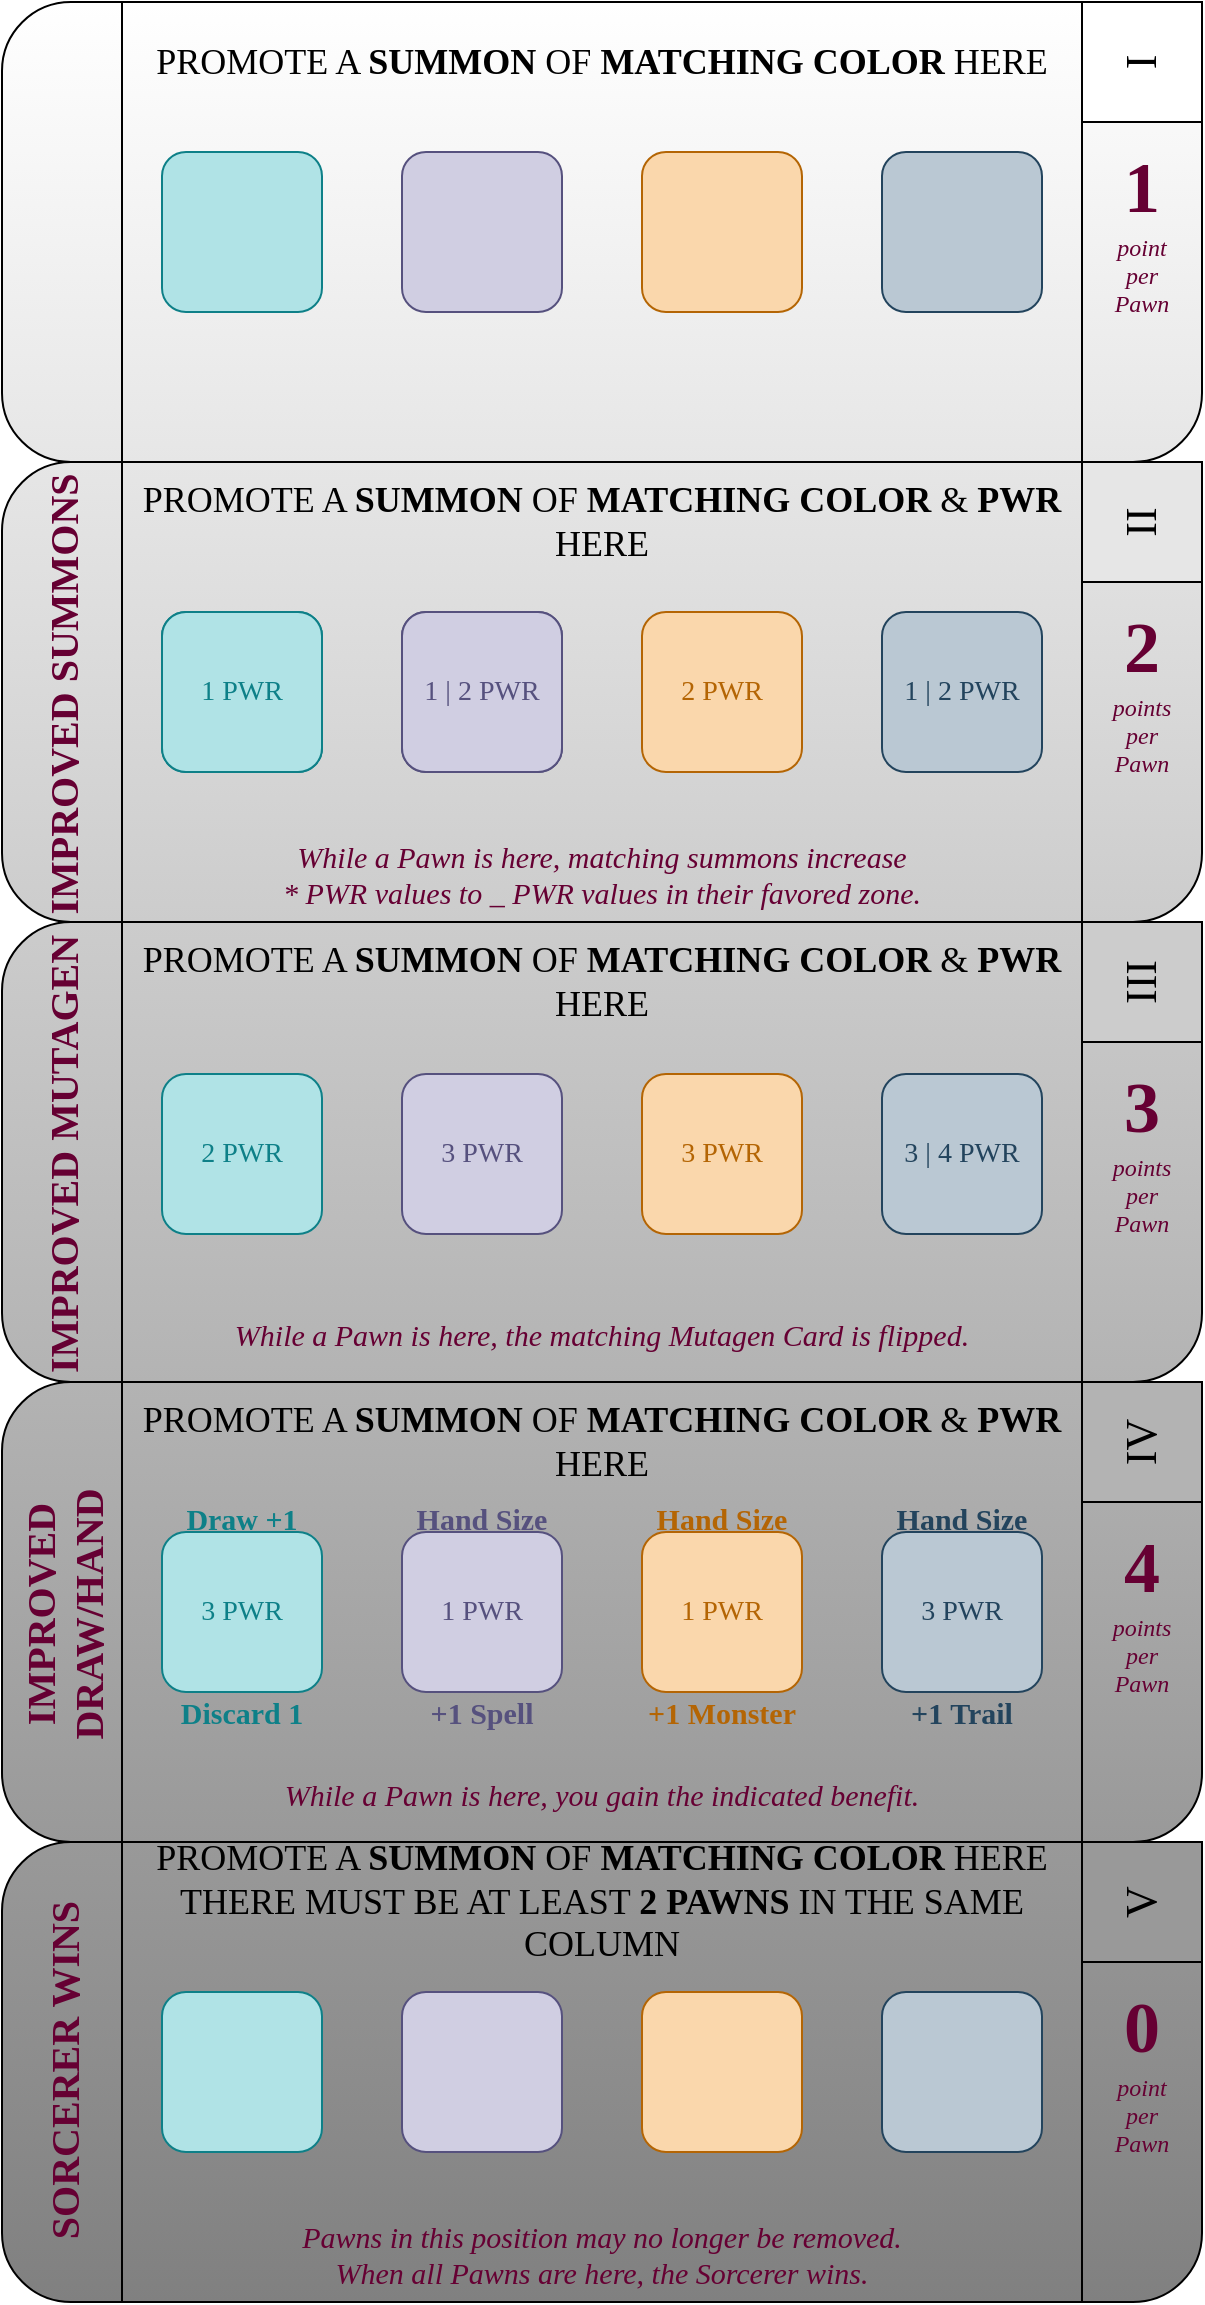 <mxfile version="20.4.0" type="github">
  <diagram id="prtHgNgQTEPvFCAcTncT" name="Page-1">
    <mxGraphModel dx="1248" dy="592" grid="1" gridSize="10" guides="1" tooltips="1" connect="1" arrows="1" fold="1" page="1" pageScale="1" pageWidth="827" pageHeight="1169" math="0" shadow="0">
      <root>
        <mxCell id="0" />
        <mxCell id="1" parent="0" />
        <mxCell id="g3FacJts447bwH2BUUsu-43" value="" style="shape=process;whiteSpace=wrap;html=1;backgroundOutline=1;rounded=1;gradientColor=#E6E6E6;fillColor=#FFFFFF;strokeColor=default;" parent="1" vertex="1">
          <mxGeometry x="80" y="9" width="600" height="230" as="geometry" />
        </mxCell>
        <mxCell id="g3FacJts447bwH2BUUsu-56" value="" style="shape=process;whiteSpace=wrap;html=1;backgroundOutline=1;rounded=1;gradientColor=#CCCCCC;fillColor=#E6E6E6;strokeColor=default;" parent="1" vertex="1">
          <mxGeometry x="80" y="239" width="600" height="230" as="geometry" />
        </mxCell>
        <mxCell id="g3FacJts447bwH2BUUsu-67" value="" style="shape=process;whiteSpace=wrap;html=1;backgroundOutline=1;rounded=1;fillColor=#CCCCCC;gradientColor=#B3B3B3;strokeColor=default;" parent="1" vertex="1">
          <mxGeometry x="80" y="469" width="600" height="230" as="geometry" />
        </mxCell>
        <mxCell id="g3FacJts447bwH2BUUsu-77" value="" style="shape=process;whiteSpace=wrap;html=1;backgroundOutline=1;fillColor=#B3B3B3;strokeColor=default;rounded=1;gradientColor=#999999;" parent="1" vertex="1">
          <mxGeometry x="80" y="699" width="600" height="230" as="geometry" />
        </mxCell>
        <mxCell id="g3FacJts447bwH2BUUsu-108" value="" style="shape=process;whiteSpace=wrap;html=1;backgroundOutline=1;rounded=1;fillColor=#999999;gradientColor=#808080;strokeColor=default;" parent="1" vertex="1">
          <mxGeometry x="80" y="929" width="600" height="230" as="geometry" />
        </mxCell>
        <mxCell id="g3FacJts447bwH2BUUsu-58" value="&lt;font face=&quot;Luxurious Roman&quot; data-font-src=&quot;https://fonts.googleapis.com/css?family=Luxurious+Roman&quot; style=&quot;font-size: 14px;&quot;&gt;1 | 2&lt;/font&gt; PWR" style="rounded=1;whiteSpace=wrap;html=1;aspect=fixed;fillColor=#d0cee2;strokeColor=#56517e;rounded=1;fontColor=#56517E;fontFamily=Gentium Book Basic;fontSize=14;fontSource=https%3A%2F%2Ffonts.googleapis.com%2Fcss%3Ffamily%3DGentium%2BBook%2BBasic;fontStyle=0;verticalAlign=middle;" parent="1" vertex="1">
          <mxGeometry x="280" y="314" width="80" height="80" as="geometry" />
        </mxCell>
        <mxCell id="g3FacJts447bwH2BUUsu-45" value="" style="rounded=1;whiteSpace=wrap;html=1;aspect=fixed;fillColor=#d0cee2;strokeColor=#56517e;rounded=1;" parent="1" vertex="1">
          <mxGeometry x="280" y="84" width="80" height="80" as="geometry" />
        </mxCell>
        <mxCell id="g3FacJts447bwH2BUUsu-44" value="" style="rounded=1;whiteSpace=wrap;html=1;aspect=fixed;fillColor=#b0e3e6;strokeColor=#0e8088;rounded=1;" parent="1" vertex="1">
          <mxGeometry x="160" y="84" width="80" height="80" as="geometry" />
        </mxCell>
        <mxCell id="g3FacJts447bwH2BUUsu-46" value="" style="rounded=1;whiteSpace=wrap;html=1;aspect=fixed;fillColor=#bac8d3;strokeColor=#23445d;rounded=1;" parent="1" vertex="1">
          <mxGeometry x="520" y="84" width="80" height="80" as="geometry" />
        </mxCell>
        <mxCell id="g3FacJts447bwH2BUUsu-47" value="" style="rounded=1;whiteSpace=wrap;html=1;aspect=fixed;fillColor=#fad7ac;strokeColor=#b46504;rounded=1;" parent="1" vertex="1">
          <mxGeometry x="400" y="84" width="80" height="80" as="geometry" />
        </mxCell>
        <mxCell id="g3FacJts447bwH2BUUsu-57" value="&lt;font face=&quot;Luxurious Roman&quot;&gt;1&lt;/font&gt; PWR" style="rounded=1;whiteSpace=wrap;html=1;aspect=fixed;fillColor=#b0e3e6;strokeColor=#0e8088;rounded=1;fontColor=#0E8088;fontFamily=Gentium Book Basic;fontSize=14;fontSource=https%3A%2F%2Ffonts.googleapis.com%2Fcss%3Ffamily%3DGentium%2BBook%2BBasic;fontStyle=0;verticalAlign=middle;" parent="1" vertex="1">
          <mxGeometry x="160" y="314" width="80" height="80" as="geometry" />
        </mxCell>
        <mxCell id="g3FacJts447bwH2BUUsu-59" value="&lt;font face=&quot;Luxurious Roman&quot; data-font-src=&quot;https://fonts.googleapis.com/css?family=Luxurious+Roman&quot; style=&quot;font-size: 14px;&quot;&gt;1 | 2&lt;/font&gt;&amp;nbsp;PWR" style="rounded=1;whiteSpace=wrap;html=1;aspect=fixed;fillColor=#bac8d3;strokeColor=#23445d;rounded=1;fontColor=#23445D;fontFamily=Gentium Book Basic;fontSize=14;fontSource=https%3A%2F%2Ffonts.googleapis.com%2Fcss%3Ffamily%3DGentium%2BBook%2BBasic;fontStyle=0;verticalAlign=middle;" parent="1" vertex="1">
          <mxGeometry x="520" y="314" width="80" height="80" as="geometry" />
        </mxCell>
        <mxCell id="g3FacJts447bwH2BUUsu-60" value="&lt;font face=&quot;Luxurious Roman&quot; data-font-src=&quot;https://fonts.googleapis.com/css?family=Luxurious+Roman&quot; style=&quot;font-size: 14px;&quot;&gt;2&lt;/font&gt;&amp;nbsp;PWR" style="rounded=1;whiteSpace=wrap;html=1;aspect=fixed;fillColor=#fad7ac;strokeColor=#b46504;rounded=1;fontColor=#B46504;fontFamily=Gentium Book Basic;fontSize=14;fontSource=https%3A%2F%2Ffonts.googleapis.com%2Fcss%3Ffamily%3DGentium%2BBook%2BBasic;fontStyle=0;verticalAlign=middle;" parent="1" vertex="1">
          <mxGeometry x="400" y="314" width="80" height="80" as="geometry" />
        </mxCell>
        <mxCell id="xXZptcnk_brkqJqVmBfV-121" value="&lt;font style=&quot;font-size: 20px;&quot;&gt;IMPROVED DRAW/HAND&lt;br style=&quot;font-size: 20px;&quot;&gt;&lt;/font&gt;" style="text;html=1;strokeColor=none;fillColor=none;align=center;verticalAlign=middle;whiteSpace=wrap;horizontal=0;fontStyle=1;rounded=0;fontColor=#660033;fontFamily=Gentium Book Basic;fontSource=https%3A%2F%2Ffonts.googleapis.com%2Fcss%3Ffamily%3DGentium%2BBook%2BBasic;fontSize=20;" parent="1" vertex="1">
          <mxGeometry x="80" y="701" width="60" height="229" as="geometry" />
        </mxCell>
        <mxCell id="xXZptcnk_brkqJqVmBfV-132" value="&lt;font style=&quot;font-size: 22px;&quot;&gt;I&lt;/font&gt;" style="whiteSpace=wrap;html=1;aspect=fixed;labelBackgroundColor=none;labelBorderColor=none;fontSize=22;fontColor=#000000;fillColor=#FFFFFF;gradientColor=none;verticalAlign=middle;horizontal=0;fontFamily=Luxurious Roman;fontSource=https%3A%2F%2Ffonts.googleapis.com%2Fcss%3Ffamily%3DLuxurious%2BRoman;fontStyle=0" parent="1" vertex="1">
          <mxGeometry x="620" y="9" width="60" height="60" as="geometry" />
        </mxCell>
        <mxCell id="R0jju0OTF_589DZmGp97-9" value="&lt;font style=&quot;font-size: 20px&quot;&gt;IMPROVED SUMMONS&lt;br style=&quot;font-size: 20px&quot;&gt;&lt;/font&gt;" style="text;html=1;strokeColor=none;fillColor=none;align=center;verticalAlign=middle;whiteSpace=wrap;horizontal=0;fontStyle=1;rounded=0;fontColor=#660033;fontFamily=Gentium Book Basic;fontSource=https%3A%2F%2Ffonts.googleapis.com%2Fcss%3Ffamily%3DGentium%2BBook%2BBasic;fontSize=20;" parent="1" vertex="1">
          <mxGeometry x="80" y="240" width="60" height="230" as="geometry" />
        </mxCell>
        <mxCell id="ZHAniX2luiYQjnmn3kyG-10" value="&lt;font color=&quot;#b46504&quot; style=&quot;font-size: 15px&quot;&gt;+&lt;font face=&quot;Luxurious Roman&quot; data-font-src=&quot;https://fonts.googleapis.com/css?family=Luxurious+Roman&quot;&gt;1&lt;/font&gt; Monster&lt;/font&gt;" style="text;html=1;strokeColor=none;fillColor=none;align=center;verticalAlign=middle;whiteSpace=wrap;rounded=0;fontSize=15;spacingLeft=6;spacingRight=6;fontFamily=Gentium Book Basic;fontSource=https%3A%2F%2Ffonts.googleapis.com%2Fcss%3Ffamily%3DGentium%2BBook%2BBasic;fontStyle=1" parent="1" vertex="1">
          <mxGeometry x="395" y="854" width="90" height="20" as="geometry" />
        </mxCell>
        <mxCell id="ZHAniX2luiYQjnmn3kyG-14" value="&lt;font color=&quot;#660033&quot; style=&quot;font-size: 15px;&quot;&gt;While a Pawn is here, matching summons increase&lt;br&gt;* PWR values to _ PWR values in their favored zone.&lt;/font&gt;" style="text;html=1;strokeColor=none;fillColor=none;align=center;verticalAlign=middle;whiteSpace=wrap;rounded=0;fontSize=15;spacingLeft=3;spacingRight=3;fontFamily=Georgia;fontStyle=2;" parent="1" vertex="1">
          <mxGeometry x="140" y="430" width="480" height="30" as="geometry" />
        </mxCell>
        <mxCell id="ZHAniX2luiYQjnmn3kyG-29" value="&lt;font color=&quot;#660033&quot;&gt;While a Pawn is here, you gain the indicated benefit.&lt;/font&gt;" style="text;html=1;strokeColor=none;fillColor=none;align=center;verticalAlign=middle;whiteSpace=wrap;rounded=0;fontSize=15;spacingLeft=3;spacingRight=3;fontFamily=Georgia;fontStyle=2" parent="1" vertex="1">
          <mxGeometry x="140" y="890" width="480" height="30" as="geometry" />
        </mxCell>
        <mxCell id="oXEXAH-3kzme5YINiiaa-7" value="&lt;font style=&quot;font-size: 20px;&quot;&gt;IMPROVED MUTAGEN&lt;br style=&quot;font-size: 20px;&quot;&gt;&lt;/font&gt;" style="text;html=1;strokeColor=none;fillColor=none;align=center;verticalAlign=middle;whiteSpace=wrap;horizontal=0;fontStyle=1;rounded=0;fontColor=#660033;fontFamily=Gentium Book Basic;fontSource=https%3A%2F%2Ffonts.googleapis.com%2Fcss%3Ffamily%3DGentium%2BBook%2BBasic;fontSize=20;" parent="1" vertex="1">
          <mxGeometry x="80" y="470" width="60" height="230" as="geometry" />
        </mxCell>
        <mxCell id="oXEXAH-3kzme5YINiiaa-9" value="&lt;span&gt;&lt;font style=&quot;font-size: 36px&quot; face=&quot;Luxurious Roman&quot; data-font-src=&quot;https://fonts.googleapis.com/css?family=Luxurious+Roman&quot;&gt;&lt;b&gt;3&lt;/b&gt;&lt;/font&gt;&lt;br&gt;&lt;i&gt;points&lt;br&gt;per&lt;br&gt;Pawn&lt;/i&gt;&lt;br&gt;&lt;/span&gt;" style="text;html=1;strokeColor=none;fillColor=none;align=center;verticalAlign=middle;whiteSpace=wrap;rounded=0;fontSize=12;fontColor=#660033;labelBackgroundColor=none;fontFamily=Georgia;" parent="1" vertex="1">
          <mxGeometry x="620" y="469" width="60" height="230" as="geometry" />
        </mxCell>
        <mxCell id="oXEXAH-3kzme5YINiiaa-10" value="&lt;span&gt;&lt;font style=&quot;font-size: 36px&quot; face=&quot;Luxurious Roman&quot; data-font-src=&quot;https://fonts.googleapis.com/css?family=Luxurious+Roman&quot;&gt;&lt;b&gt;2&lt;/b&gt;&lt;/font&gt;&lt;br&gt;&lt;i&gt;points&lt;br&gt;per&lt;br&gt;Pawn&lt;/i&gt;&lt;br&gt;&lt;/span&gt;" style="text;html=1;strokeColor=none;fillColor=none;align=center;verticalAlign=middle;whiteSpace=wrap;rounded=0;fontSize=12;fontColor=#660033;labelBackgroundColor=none;fontFamily=Georgia;" parent="1" vertex="1">
          <mxGeometry x="620" y="239" width="60" height="230" as="geometry" />
        </mxCell>
        <mxCell id="oXEXAH-3kzme5YINiiaa-11" value="&lt;span&gt;&lt;span style=&quot;font-size: 36px&quot;&gt;&lt;b&gt;&lt;font face=&quot;Luxurious Roman&quot; data-font-src=&quot;https://fonts.googleapis.com/css?family=Luxurious+Roman&quot;&gt;4&lt;/font&gt;&lt;/b&gt;&lt;/span&gt;&lt;br&gt;&lt;i&gt;points&lt;br&gt;per&lt;br&gt;Pawn&lt;/i&gt;&lt;br&gt;&lt;/span&gt;" style="text;html=1;strokeColor=none;fillColor=none;align=center;verticalAlign=middle;whiteSpace=wrap;rounded=0;fontSize=12;fontColor=#660033;labelBackgroundColor=none;fontFamily=Georgia;" parent="1" vertex="1">
          <mxGeometry x="620" y="699" width="60" height="230" as="geometry" />
        </mxCell>
        <mxCell id="8KatNTizSnMYKGegr9bk-1" value="V" style="whiteSpace=wrap;html=1;aspect=fixed;labelBackgroundColor=none;labelBorderColor=none;fontSize=22;fontColor=#000000;fillColor=#999999;gradientColor=none;verticalAlign=middle;horizontal=0;fontFamily=Luxurious Roman;fontSource=https%3A%2F%2Ffonts.googleapis.com%2Fcss%3Ffamily%3DLuxurious%2BRoman;fontStyle=0" parent="1" vertex="1">
          <mxGeometry x="620" y="929" width="60" height="60" as="geometry" />
        </mxCell>
        <mxCell id="8KatNTizSnMYKGegr9bk-2" value="&lt;font style=&quot;font-size: 22px;&quot;&gt;II&lt;br style=&quot;font-size: 22px;&quot;&gt;&lt;/font&gt;" style="whiteSpace=wrap;html=1;aspect=fixed;labelBackgroundColor=none;labelBorderColor=none;fontSize=22;fontColor=#000000;fillColor=#E6E6E6;gradientColor=none;verticalAlign=middle;horizontal=0;fontFamily=Luxurious Roman;fontSource=https%3A%2F%2Ffonts.googleapis.com%2Fcss%3Ffamily%3DLuxurious%2BRoman;fontStyle=0" parent="1" vertex="1">
          <mxGeometry x="620" y="239" width="60" height="60" as="geometry" />
        </mxCell>
        <mxCell id="8KatNTizSnMYKGegr9bk-3" value="&lt;font style=&quot;font-size: 22px&quot;&gt;III&lt;br style=&quot;font-size: 22px&quot;&gt;&lt;/font&gt;" style="whiteSpace=wrap;html=1;aspect=fixed;labelBackgroundColor=none;labelBorderColor=none;fontSize=22;fontColor=#000000;fillColor=#CCCCCC;gradientColor=none;verticalAlign=middle;horizontal=0;fontFamily=Luxurious Roman;fontSource=https%3A%2F%2Ffonts.googleapis.com%2Fcss%3Ffamily%3DLuxurious%2BRoman;fontStyle=0" parent="1" vertex="1">
          <mxGeometry x="620" y="469" width="60" height="60" as="geometry" />
        </mxCell>
        <mxCell id="8KatNTizSnMYKGegr9bk-4" value="&lt;font style=&quot;font-size: 22px;&quot;&gt;&lt;font style=&quot;font-size: 22px;&quot;&gt;IV&lt;/font&gt;&lt;br style=&quot;font-size: 22px;&quot;&gt;&lt;/font&gt;" style="whiteSpace=wrap;html=1;aspect=fixed;labelBackgroundColor=none;labelBorderColor=none;fontSize=22;fontColor=#000000;fillColor=#B3B3B3;gradientColor=none;verticalAlign=middle;horizontal=0;fontFamily=Luxurious Roman;fontSource=https%3A%2F%2Ffonts.googleapis.com%2Fcss%3Ffamily%3DLuxurious%2BRoman;fontStyle=0" parent="1" vertex="1">
          <mxGeometry x="620" y="699" width="60" height="60" as="geometry" />
        </mxCell>
        <mxCell id="_O27XECYRmZ1K9vp6goM-3" value="&lt;span&gt;&lt;span style=&quot;font-size: 36px&quot;&gt;&lt;b&gt;&lt;font face=&quot;Luxurious Roman&quot; data-font-src=&quot;https://fonts.googleapis.com/css?family=Luxurious+Roman&quot;&gt;1&lt;/font&gt;&lt;/b&gt;&lt;/span&gt;&lt;br&gt;&lt;i&gt;point&lt;br&gt;per&lt;br&gt;Pawn&lt;/i&gt;&lt;br&gt;&lt;/span&gt;" style="text;html=1;strokeColor=none;fillColor=none;align=center;verticalAlign=middle;whiteSpace=wrap;rounded=0;fontSize=12;fontColor=#660033;labelBackgroundColor=none;fontFamily=Georgia;" vertex="1" parent="1">
          <mxGeometry x="620" y="9" width="60" height="230" as="geometry" />
        </mxCell>
        <mxCell id="_O27XECYRmZ1K9vp6goM-4" value="&lt;span style=&quot;font-size: 18px&quot;&gt;PROMOTE A &lt;span style=&quot;font-size: 18px;&quot;&gt;&lt;b&gt;SUMMON&lt;/b&gt;&lt;/span&gt;&amp;nbsp;OF &lt;b style=&quot;font-size: 18px&quot;&gt;MATCHING COLOR&lt;/b&gt;&amp;nbsp;HERE&lt;br style=&quot;font-size: 18px&quot;&gt;&lt;/span&gt;" style="text;html=1;strokeColor=none;fillColor=none;align=center;verticalAlign=middle;whiteSpace=wrap;rounded=1;fontFamily=Gentium Book Basic;fontStyle=0;fontSize=18;fontSource=https%3A%2F%2Ffonts.googleapis.com%2Fcss%3Ffamily%3DGentium%2BBook%2BBasic;" vertex="1" parent="1">
          <mxGeometry x="140" y="24" width="480" height="30" as="geometry" />
        </mxCell>
        <mxCell id="_O27XECYRmZ1K9vp6goM-5" value="&lt;span style=&quot;font-size: 18px&quot;&gt;PROMOTE A &lt;span style=&quot;font-size: 18px;&quot;&gt;&lt;b&gt;SUMMON&lt;/b&gt;&lt;/span&gt;&amp;nbsp;OF &lt;b style=&quot;font-size: 18px&quot;&gt;MATCHING COLOR&lt;/b&gt;&amp;nbsp;&amp;amp; &lt;b&gt;PWR&lt;/b&gt; HERE&lt;br style=&quot;font-size: 18px&quot;&gt;&lt;/span&gt;" style="text;html=1;strokeColor=none;fillColor=none;align=center;verticalAlign=middle;whiteSpace=wrap;rounded=1;fontFamily=Gentium Book Basic;fontStyle=0;fontSize=18;fontSource=https%3A%2F%2Ffonts.googleapis.com%2Fcss%3Ffamily%3DGentium%2BBook%2BBasic;" vertex="1" parent="1">
          <mxGeometry x="140" y="254" width="480" height="30" as="geometry" />
        </mxCell>
        <mxCell id="_O27XECYRmZ1K9vp6goM-7" value="&lt;span style=&quot;font-size: 18px&quot;&gt;PROMOTE A &lt;span style=&quot;font-size: 18px;&quot;&gt;&lt;b&gt;SUMMON&lt;/b&gt;&lt;/span&gt;&amp;nbsp;OF &lt;span style=&quot;font-size: 18px;&quot;&gt;&lt;b&gt;MATCHING COLOR&lt;/b&gt;&lt;/span&gt;&amp;nbsp;HERE&lt;br&gt;THERE MUST BE AT LEAST &lt;b&gt;2 PAWNS&lt;/b&gt; IN THE SAME COLUMN&lt;br style=&quot;font-size: 18px&quot;&gt;&lt;/span&gt;" style="text;html=1;strokeColor=none;fillColor=none;align=center;verticalAlign=middle;whiteSpace=wrap;rounded=1;fontFamily=Gentium Book Basic;fontStyle=0;fontSize=18;fontSource=https%3A%2F%2Ffonts.googleapis.com%2Fcss%3Ffamily%3DGentium%2BBook%2BBasic;" vertex="1" parent="1">
          <mxGeometry x="140" y="944" width="480" height="30" as="geometry" />
        </mxCell>
        <mxCell id="_O27XECYRmZ1K9vp6goM-10" value="1 PWR" style="rounded=1;whiteSpace=wrap;html=1;aspect=fixed;fillColor=#d0cee2;strokeColor=#56517e;rounded=1;fontColor=#56517E;fontFamily=Gentium Book Basic;fontSize=14;fontSource=https%3A%2F%2Ffonts.googleapis.com%2Fcss%3Ffamily%3DGentium%2BBook%2BBasic;fontStyle=0;verticalAlign=middle;" vertex="1" parent="1">
          <mxGeometry x="280" y="774" width="80" height="80" as="geometry" />
        </mxCell>
        <mxCell id="_O27XECYRmZ1K9vp6goM-11" value="3 PWR" style="rounded=1;whiteSpace=wrap;html=1;aspect=fixed;fillColor=#b0e3e6;strokeColor=#0e8088;rounded=1;fontColor=#0E8088;fontFamily=Gentium Book Basic;fontSize=14;fontSource=https%3A%2F%2Ffonts.googleapis.com%2Fcss%3Ffamily%3DGentium%2BBook%2BBasic;fontStyle=0;verticalAlign=middle;" vertex="1" parent="1">
          <mxGeometry x="160" y="774" width="80" height="80" as="geometry" />
        </mxCell>
        <mxCell id="_O27XECYRmZ1K9vp6goM-12" value="3 PWR" style="rounded=1;whiteSpace=wrap;html=1;aspect=fixed;fillColor=#bac8d3;strokeColor=#23445d;rounded=1;fontColor=#23445D;fontFamily=Gentium Book Basic;fontSize=14;fontSource=https%3A%2F%2Ffonts.googleapis.com%2Fcss%3Ffamily%3DGentium%2BBook%2BBasic;fontStyle=0;verticalAlign=middle;" vertex="1" parent="1">
          <mxGeometry x="520" y="774" width="80" height="80" as="geometry" />
        </mxCell>
        <mxCell id="_O27XECYRmZ1K9vp6goM-13" value="1 PWR" style="rounded=1;whiteSpace=wrap;html=1;aspect=fixed;fillColor=#fad7ac;strokeColor=#b46504;rounded=1;fontColor=#B46504;fontFamily=Gentium Book Basic;fontSize=14;fontSource=https%3A%2F%2Ffonts.googleapis.com%2Fcss%3Ffamily%3DGentium%2BBook%2BBasic;fontStyle=0;verticalAlign=middle;" vertex="1" parent="1">
          <mxGeometry x="400" y="774" width="80" height="80" as="geometry" />
        </mxCell>
        <mxCell id="_O27XECYRmZ1K9vp6goM-14" value="&lt;font color=&quot;#660033&quot; style=&quot;font-size: 15px;&quot;&gt;While a Pawn is here, the matching Mutagen Card is flipped.&lt;/font&gt;" style="text;html=1;strokeColor=none;fillColor=none;align=center;verticalAlign=middle;whiteSpace=wrap;rounded=0;fontSize=15;spacingLeft=3;spacingRight=3;fontFamily=Georgia;fontStyle=2;" vertex="1" parent="1">
          <mxGeometry x="140" y="660" width="480" height="30" as="geometry" />
        </mxCell>
        <mxCell id="_O27XECYRmZ1K9vp6goM-15" value="&lt;span&gt;&lt;span style=&quot;font-size: 36px&quot;&gt;&lt;b&gt;&lt;font face=&quot;Luxurious Roman&quot; data-font-src=&quot;https://fonts.googleapis.com/css?family=Luxurious+Roman&quot;&gt;0&lt;/font&gt;&lt;/b&gt;&lt;/span&gt;&lt;br&gt;&lt;i&gt;point&lt;br&gt;per&lt;br&gt;Pawn&lt;/i&gt;&lt;br&gt;&lt;/span&gt;" style="text;html=1;strokeColor=none;fillColor=none;align=center;verticalAlign=middle;whiteSpace=wrap;rounded=0;fontSize=12;fontColor=#660033;labelBackgroundColor=none;fontFamily=Georgia;" vertex="1" parent="1">
          <mxGeometry x="620" y="929" width="60" height="230" as="geometry" />
        </mxCell>
        <mxCell id="_O27XECYRmZ1K9vp6goM-16" value="&lt;font color=&quot;#660033&quot;&gt;Pawns in this position may no longer be removed.&lt;br&gt;When all Pawns are here, the Sorcerer wins.&lt;/font&gt;" style="text;html=1;strokeColor=none;fillColor=none;align=center;verticalAlign=middle;whiteSpace=wrap;rounded=0;fontSize=15;spacingLeft=3;spacingRight=3;fontFamily=Georgia;fontStyle=2" vertex="1" parent="1">
          <mxGeometry x="140" y="1120" width="480" height="30" as="geometry" />
        </mxCell>
        <mxCell id="_O27XECYRmZ1K9vp6goM-17" value="" style="rounded=1;whiteSpace=wrap;html=1;aspect=fixed;fillColor=#d0cee2;strokeColor=#56517e;rounded=1;" vertex="1" parent="1">
          <mxGeometry x="280" y="1004" width="80" height="80" as="geometry" />
        </mxCell>
        <mxCell id="_O27XECYRmZ1K9vp6goM-18" value="" style="rounded=1;whiteSpace=wrap;html=1;aspect=fixed;fillColor=#b0e3e6;strokeColor=#0e8088;rounded=1;" vertex="1" parent="1">
          <mxGeometry x="160" y="1004" width="80" height="80" as="geometry" />
        </mxCell>
        <mxCell id="_O27XECYRmZ1K9vp6goM-19" value="" style="rounded=1;whiteSpace=wrap;html=1;aspect=fixed;fillColor=#bac8d3;strokeColor=#23445d;rounded=1;" vertex="1" parent="1">
          <mxGeometry x="520" y="1004" width="80" height="80" as="geometry" />
        </mxCell>
        <mxCell id="_O27XECYRmZ1K9vp6goM-20" value="" style="rounded=1;whiteSpace=wrap;html=1;aspect=fixed;fillColor=#fad7ac;strokeColor=#b46504;rounded=1;" vertex="1" parent="1">
          <mxGeometry x="400" y="1004" width="80" height="80" as="geometry" />
        </mxCell>
        <mxCell id="_O27XECYRmZ1K9vp6goM-21" value="&lt;span style=&quot;font-size: 18px&quot;&gt;PROMOTE A &lt;span style=&quot;font-size: 18px;&quot;&gt;&lt;b&gt;SUMMON&lt;/b&gt;&lt;/span&gt;&amp;nbsp;OF &lt;b style=&quot;font-size: 18px&quot;&gt;MATCHING COLOR&lt;/b&gt;&amp;nbsp;&amp;amp; &lt;b&gt;PWR&lt;/b&gt; HERE&lt;br style=&quot;font-size: 18px&quot;&gt;&lt;/span&gt;" style="text;html=1;strokeColor=none;fillColor=none;align=center;verticalAlign=middle;whiteSpace=wrap;rounded=1;fontFamily=Gentium Book Basic;fontStyle=0;fontSize=18;fontSource=https%3A%2F%2Ffonts.googleapis.com%2Fcss%3Ffamily%3DGentium%2BBook%2BBasic;" vertex="1" parent="1">
          <mxGeometry x="140" y="714" width="480" height="30" as="geometry" />
        </mxCell>
        <mxCell id="_O27XECYRmZ1K9vp6goM-22" value="&lt;font style=&quot;font-size: 20px;&quot;&gt;SORCERER WINS&lt;br style=&quot;font-size: 20px;&quot;&gt;&lt;/font&gt;" style="text;html=1;strokeColor=none;fillColor=none;align=center;verticalAlign=middle;whiteSpace=wrap;horizontal=0;fontStyle=1;rounded=0;fontColor=#660033;fontFamily=Gentium Book Basic;fontSource=https%3A%2F%2Ffonts.googleapis.com%2Fcss%3Ffamily%3DGentium%2BBook%2BBasic;fontSize=20;" vertex="1" parent="1">
          <mxGeometry x="80" y="929" width="60" height="229" as="geometry" />
        </mxCell>
        <mxCell id="_O27XECYRmZ1K9vp6goM-23" value="&lt;font color=&quot;#56517e&quot;&gt;+&lt;font face=&quot;Luxurious Roman&quot; data-font-src=&quot;https://fonts.googleapis.com/css?family=Luxurious+Roman&quot;&gt;1&lt;/font&gt;&amp;nbsp;Spell&lt;/font&gt;" style="text;html=1;strokeColor=none;fillColor=none;align=center;verticalAlign=middle;whiteSpace=wrap;rounded=0;fontSize=15;spacingLeft=6;spacingRight=6;fontFamily=Gentium Book Basic;fontSource=https%3A%2F%2Ffonts.googleapis.com%2Fcss%3Ffamily%3DGentium%2BBook%2BBasic;fontStyle=1" vertex="1" parent="1">
          <mxGeometry x="275" y="854" width="90" height="20" as="geometry" />
        </mxCell>
        <mxCell id="_O27XECYRmZ1K9vp6goM-24" value="&lt;font color=&quot;#0e8088&quot;&gt;Draw +1&lt;/font&gt;" style="text;html=1;strokeColor=none;fillColor=none;align=center;verticalAlign=middle;whiteSpace=wrap;rounded=0;fontSize=15;spacingLeft=6;spacingRight=6;fontFamily=Gentium Book Basic;fontSource=https%3A%2F%2Ffonts.googleapis.com%2Fcss%3Ffamily%3DGentium%2BBook%2BBasic;fontStyle=1" vertex="1" parent="1">
          <mxGeometry x="155" y="759" width="90" height="16" as="geometry" />
        </mxCell>
        <mxCell id="_O27XECYRmZ1K9vp6goM-25" value="&lt;font color=&quot;#23445d&quot;&gt;&lt;font data-font-src=&quot;https://fonts.googleapis.com/css?family=Luxurious+Roman&quot;&gt;+&lt;/font&gt;&lt;font data-font-src=&quot;https://fonts.googleapis.com/css?family=Luxurious+Roman&quot; face=&quot;Luxurious Roman&quot;&gt;1 Trail&lt;/font&gt;&lt;/font&gt;" style="text;html=1;strokeColor=none;fillColor=none;align=center;verticalAlign=middle;whiteSpace=wrap;rounded=0;fontSize=15;spacingLeft=6;spacingRight=6;fontFamily=Gentium Book Basic;fontSource=https%3A%2F%2Ffonts.googleapis.com%2Fcss%3Ffamily%3DGentium%2BBook%2BBasic;fontStyle=1" vertex="1" parent="1">
          <mxGeometry x="515" y="854" width="90" height="20" as="geometry" />
        </mxCell>
        <mxCell id="_O27XECYRmZ1K9vp6goM-27" value="&lt;font color=&quot;#56517e&quot;&gt;Hand Size&lt;/font&gt;" style="text;html=1;strokeColor=none;fillColor=none;align=center;verticalAlign=middle;whiteSpace=wrap;rounded=0;fontSize=15;spacingLeft=6;spacingRight=6;fontFamily=Gentium Book Basic;fontSource=https%3A%2F%2Ffonts.googleapis.com%2Fcss%3Ffamily%3DGentium%2BBook%2BBasic;fontStyle=1" vertex="1" parent="1">
          <mxGeometry x="275" y="759" width="90" height="16" as="geometry" />
        </mxCell>
        <mxCell id="_O27XECYRmZ1K9vp6goM-28" value="&lt;font color=&quot;#b46504&quot;&gt;Hand Size&lt;/font&gt;" style="text;html=1;strokeColor=none;fillColor=none;align=center;verticalAlign=middle;whiteSpace=wrap;rounded=0;fontSize=15;spacingLeft=6;spacingRight=6;fontFamily=Gentium Book Basic;fontSource=https%3A%2F%2Ffonts.googleapis.com%2Fcss%3Ffamily%3DGentium%2BBook%2BBasic;fontStyle=1" vertex="1" parent="1">
          <mxGeometry x="395" y="759" width="90" height="16" as="geometry" />
        </mxCell>
        <mxCell id="_O27XECYRmZ1K9vp6goM-30" value="&lt;font color=&quot;#23445d&quot;&gt;Hand Size&lt;/font&gt;" style="text;html=1;strokeColor=none;fillColor=none;align=center;verticalAlign=middle;whiteSpace=wrap;rounded=0;fontSize=15;spacingLeft=6;spacingRight=6;fontFamily=Gentium Book Basic;fontSource=https%3A%2F%2Ffonts.googleapis.com%2Fcss%3Ffamily%3DGentium%2BBook%2BBasic;fontStyle=1" vertex="1" parent="1">
          <mxGeometry x="515" y="759" width="90" height="16" as="geometry" />
        </mxCell>
        <mxCell id="_O27XECYRmZ1K9vp6goM-32" value="&lt;font color=&quot;#0e8088&quot;&gt;Discard 1&lt;/font&gt;" style="text;html=1;strokeColor=none;fillColor=none;align=center;verticalAlign=middle;whiteSpace=wrap;rounded=0;fontSize=15;spacingLeft=6;spacingRight=6;fontFamily=Gentium Book Basic;fontSource=https%3A%2F%2Ffonts.googleapis.com%2Fcss%3Ffamily%3DGentium%2BBook%2BBasic;fontStyle=1" vertex="1" parent="1">
          <mxGeometry x="155" y="854" width="90" height="20" as="geometry" />
        </mxCell>
        <mxCell id="_O27XECYRmZ1K9vp6goM-33" value="&lt;font face=&quot;Luxurious Roman&quot; data-font-src=&quot;https://fonts.googleapis.com/css?family=Luxurious+Roman&quot; style=&quot;font-size: 14px;&quot;&gt;1 | 2&lt;/font&gt; PWR" style="rounded=1;whiteSpace=wrap;html=1;aspect=fixed;fillColor=#d0cee2;strokeColor=#56517e;rounded=1;fontColor=#56517E;fontFamily=Gentium Book Basic;fontSize=14;fontSource=https%3A%2F%2Ffonts.googleapis.com%2Fcss%3Ffamily%3DGentium%2BBook%2BBasic;fontStyle=0;verticalAlign=middle;" vertex="1" parent="1">
          <mxGeometry x="280" y="314" width="80" height="80" as="geometry" />
        </mxCell>
        <mxCell id="_O27XECYRmZ1K9vp6goM-34" value="&lt;font face=&quot;Luxurious Roman&quot;&gt;1&lt;/font&gt; PWR" style="rounded=1;whiteSpace=wrap;html=1;aspect=fixed;fillColor=#b0e3e6;strokeColor=#0e8088;rounded=1;fontColor=#0E8088;fontFamily=Gentium Book Basic;fontSize=14;fontSource=https%3A%2F%2Ffonts.googleapis.com%2Fcss%3Ffamily%3DGentium%2BBook%2BBasic;fontStyle=0;verticalAlign=middle;" vertex="1" parent="1">
          <mxGeometry x="160" y="314" width="80" height="80" as="geometry" />
        </mxCell>
        <mxCell id="_O27XECYRmZ1K9vp6goM-40" value="&lt;font face=&quot;Luxurious Roman&quot; data-font-src=&quot;https://fonts.googleapis.com/css?family=Luxurious+Roman&quot; style=&quot;font-size: 14px;&quot;&gt;3 | 4&lt;/font&gt;&amp;nbsp;PWR" style="rounded=1;whiteSpace=wrap;html=1;aspect=fixed;fillColor=#bac8d3;strokeColor=#23445d;rounded=1;fontColor=#23445D;fontFamily=Gentium Book Basic;fontSize=14;fontSource=https%3A%2F%2Ffonts.googleapis.com%2Fcss%3Ffamily%3DGentium%2BBook%2BBasic;fontStyle=0;verticalAlign=middle;" vertex="1" parent="1">
          <mxGeometry x="520" y="545" width="80" height="80" as="geometry" />
        </mxCell>
        <mxCell id="_O27XECYRmZ1K9vp6goM-41" value="&lt;font face=&quot;Luxurious Roman&quot; data-font-src=&quot;https://fonts.googleapis.com/css?family=Luxurious+Roman&quot; style=&quot;font-size: 14px;&quot;&gt;3&lt;/font&gt;&amp;nbsp;PWR" style="rounded=1;whiteSpace=wrap;html=1;aspect=fixed;fillColor=#fad7ac;strokeColor=#b46504;rounded=1;fontColor=#B46504;fontFamily=Gentium Book Basic;fontSize=14;fontSource=https%3A%2F%2Ffonts.googleapis.com%2Fcss%3Ffamily%3DGentium%2BBook%2BBasic;fontStyle=0;verticalAlign=middle;" vertex="1" parent="1">
          <mxGeometry x="400" y="545" width="80" height="80" as="geometry" />
        </mxCell>
        <mxCell id="_O27XECYRmZ1K9vp6goM-42" value="&lt;font face=&quot;Luxurious Roman&quot;&gt;3 PWR&lt;br&gt;&lt;/font&gt;" style="rounded=1;whiteSpace=wrap;html=1;aspect=fixed;fillColor=#d0cee2;strokeColor=#56517e;rounded=1;fontColor=#56517E;fontFamily=Gentium Book Basic;fontSize=14;fontSource=https%3A%2F%2Ffonts.googleapis.com%2Fcss%3Ffamily%3DGentium%2BBook%2BBasic;fontStyle=0;verticalAlign=middle;" vertex="1" parent="1">
          <mxGeometry x="280" y="545" width="80" height="80" as="geometry" />
        </mxCell>
        <mxCell id="_O27XECYRmZ1K9vp6goM-43" value="&lt;font face=&quot;Luxurious Roman&quot;&gt;2&lt;/font&gt;&amp;nbsp;PWR" style="rounded=1;whiteSpace=wrap;html=1;aspect=fixed;fillColor=#b0e3e6;strokeColor=#0e8088;rounded=1;fontColor=#0E8088;fontFamily=Gentium Book Basic;fontSize=14;fontSource=https%3A%2F%2Ffonts.googleapis.com%2Fcss%3Ffamily%3DGentium%2BBook%2BBasic;fontStyle=0;verticalAlign=middle;" vertex="1" parent="1">
          <mxGeometry x="160" y="545" width="80" height="80" as="geometry" />
        </mxCell>
        <mxCell id="_O27XECYRmZ1K9vp6goM-44" value="&lt;span style=&quot;font-size: 18px&quot;&gt;PROMOTE A &lt;span style=&quot;font-size: 18px;&quot;&gt;&lt;b&gt;SUMMON&lt;/b&gt;&lt;/span&gt;&amp;nbsp;OF &lt;b style=&quot;font-size: 18px&quot;&gt;MATCHING COLOR&lt;/b&gt;&amp;nbsp;&amp;amp; &lt;b&gt;PWR&lt;/b&gt; HERE&lt;br style=&quot;font-size: 18px&quot;&gt;&lt;/span&gt;" style="text;html=1;strokeColor=none;fillColor=none;align=center;verticalAlign=middle;whiteSpace=wrap;rounded=1;fontFamily=Gentium Book Basic;fontStyle=0;fontSize=18;fontSource=https%3A%2F%2Ffonts.googleapis.com%2Fcss%3Ffamily%3DGentium%2BBook%2BBasic;" vertex="1" parent="1">
          <mxGeometry x="140" y="484" width="480" height="30" as="geometry" />
        </mxCell>
      </root>
    </mxGraphModel>
  </diagram>
</mxfile>
